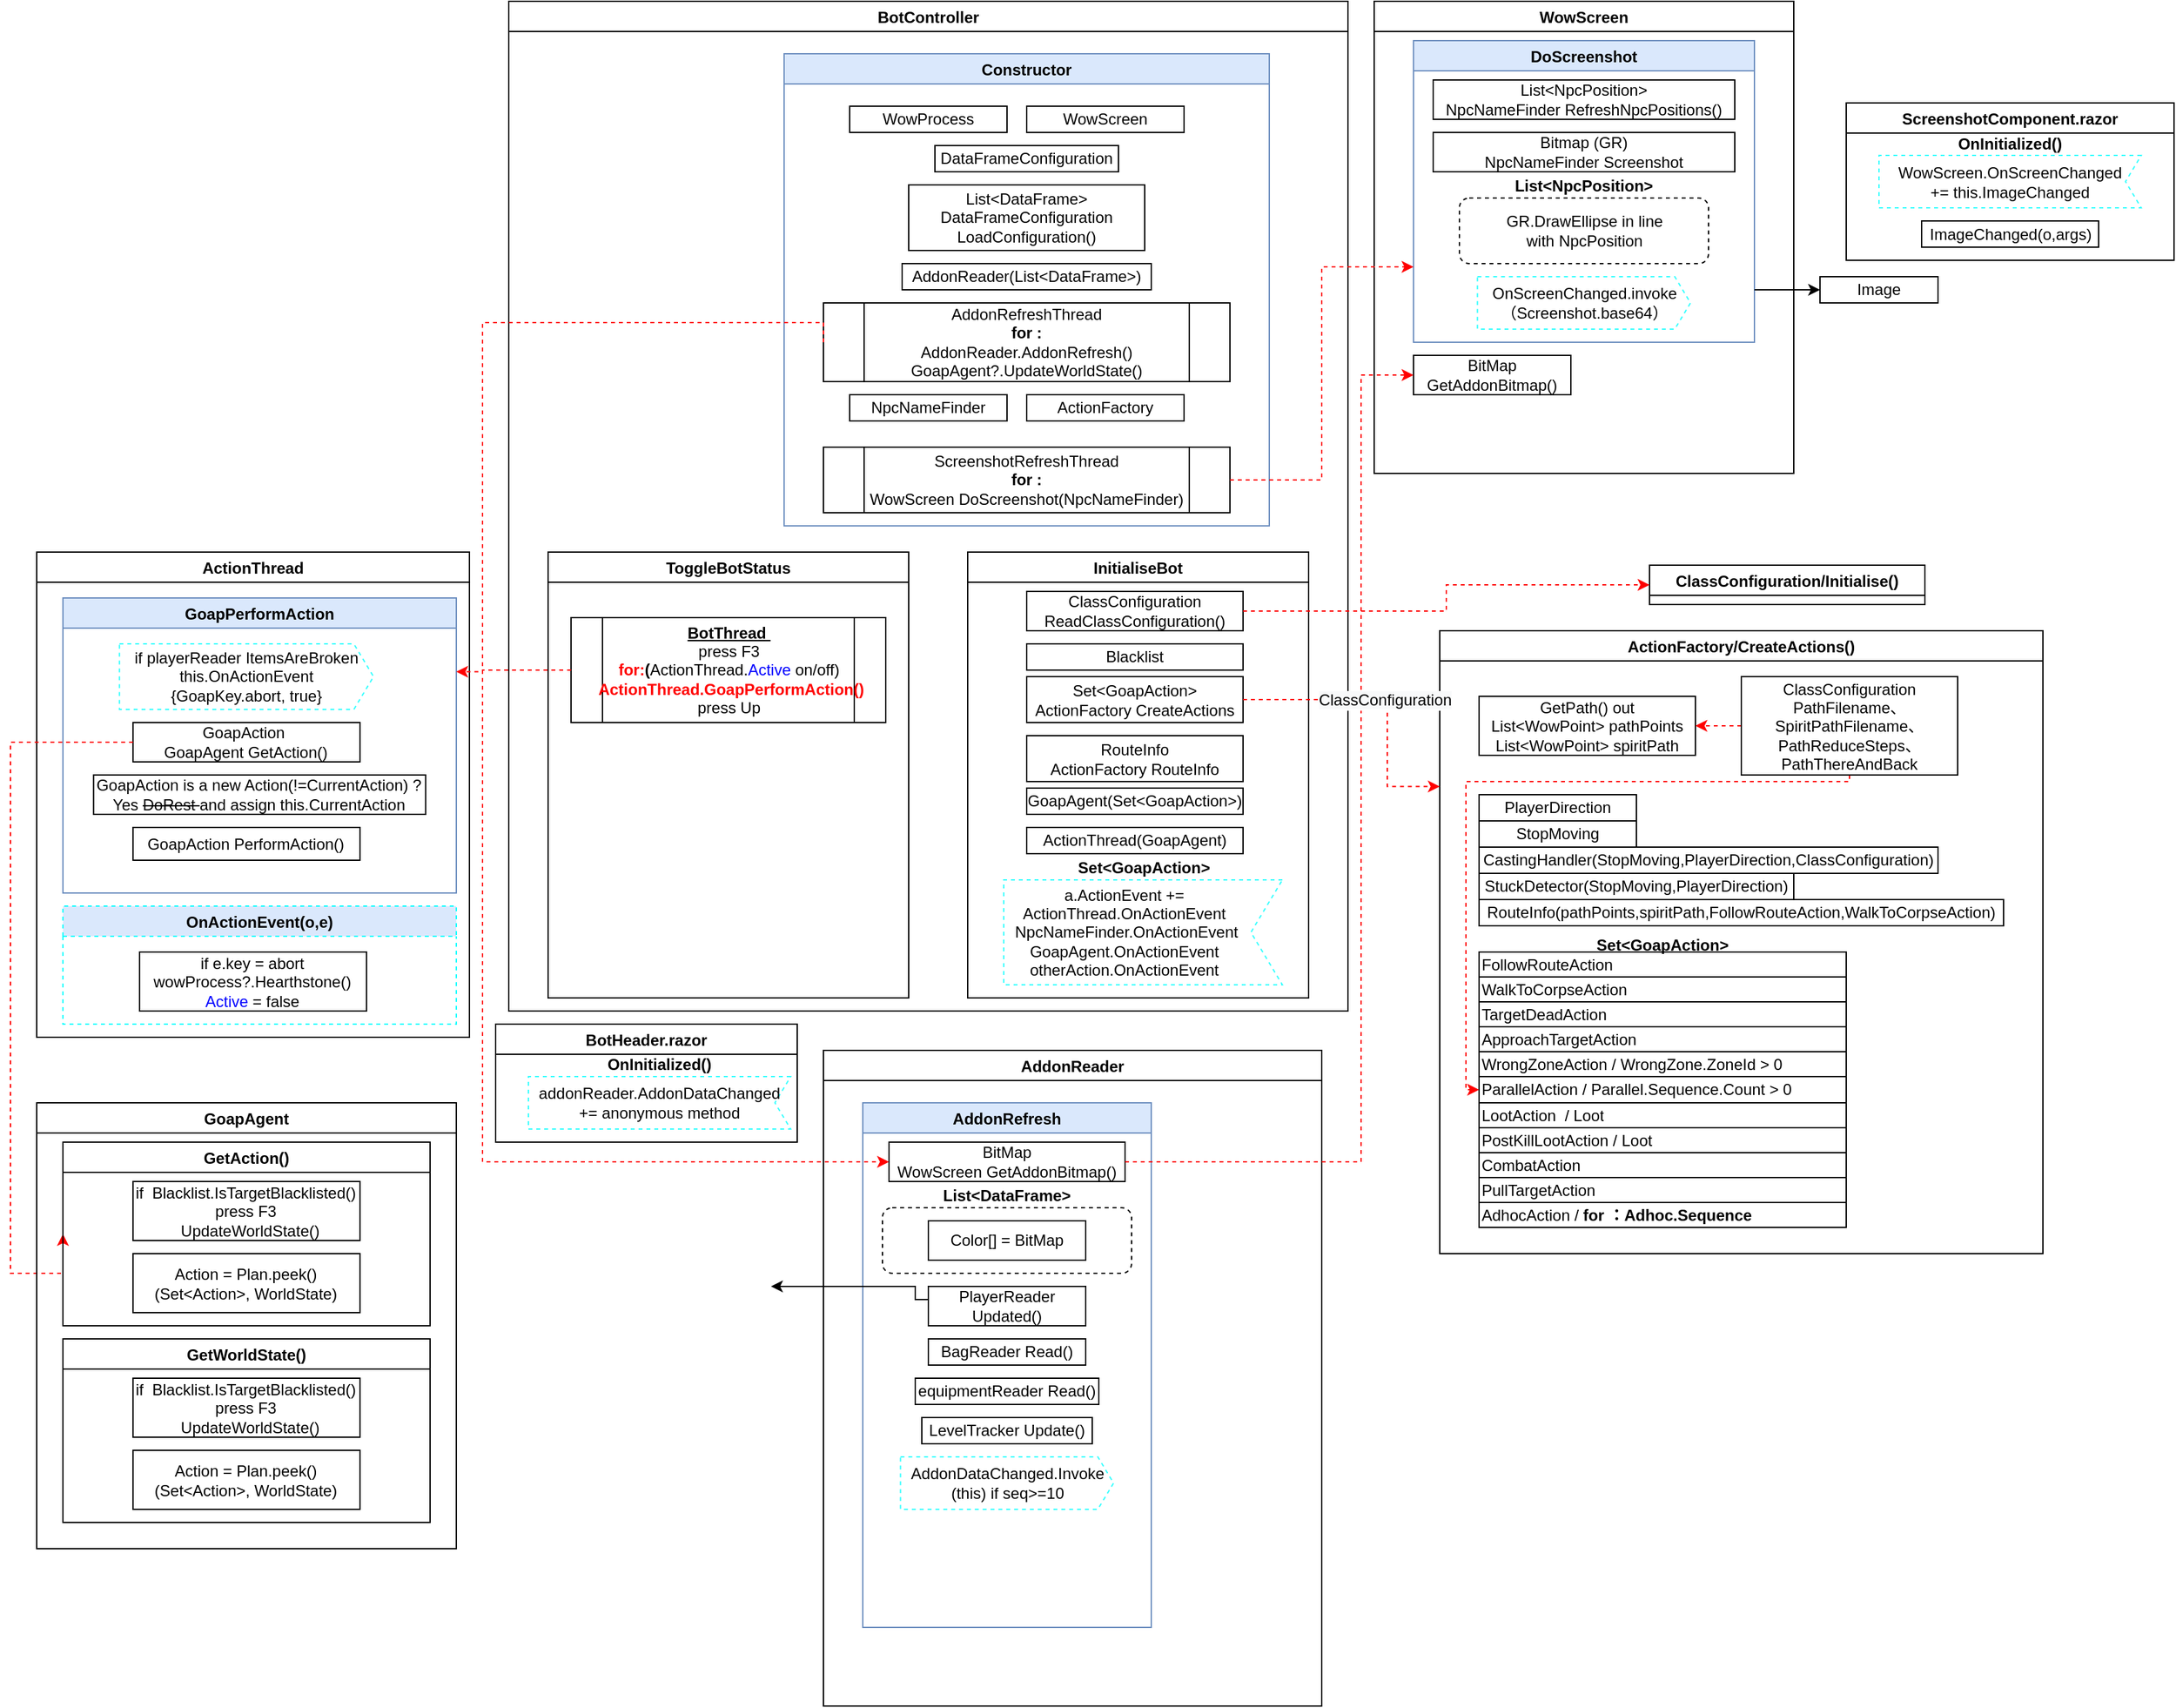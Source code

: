 <mxfile version="20.2.4" type="github">
  <diagram id="aAD4_vOi2qTQGrxeu-Le" name="Page-1">
    <mxGraphModel dx="2249" dy="762" grid="1" gridSize="10" guides="1" tooltips="1" connect="1" arrows="1" fold="1" page="1" pageScale="1" pageWidth="827" pageHeight="1169" math="0" shadow="0">
      <root>
        <mxCell id="0" />
        <mxCell id="1" parent="0" />
        <mxCell id="LIoeyiH8uazR3BOrm7db-1" value="BotController" style="swimlane;" parent="1" vertex="1">
          <mxGeometry x="-180" y="80" width="640" height="770" as="geometry" />
        </mxCell>
        <mxCell id="LIoeyiH8uazR3BOrm7db-64" value="Constructor" style="swimlane;strokeColor=#6c8ebf;fillColor=#dae8fc;" parent="LIoeyiH8uazR3BOrm7db-1" vertex="1">
          <mxGeometry x="210" y="40" width="370" height="360" as="geometry" />
        </mxCell>
        <mxCell id="LIoeyiH8uazR3BOrm7db-2" value="WowProcess" style="rounded=0;whiteSpace=wrap;html=1;" parent="LIoeyiH8uazR3BOrm7db-64" vertex="1">
          <mxGeometry x="50" y="40" width="120" height="20" as="geometry" />
        </mxCell>
        <mxCell id="LIoeyiH8uazR3BOrm7db-3" value="WowScreen" style="rounded=0;whiteSpace=wrap;html=1;" parent="LIoeyiH8uazR3BOrm7db-64" vertex="1">
          <mxGeometry x="185" y="40" width="120" height="20" as="geometry" />
        </mxCell>
        <mxCell id="LIoeyiH8uazR3BOrm7db-7" value="List&amp;lt;DataFrame&amp;gt;&lt;br&gt;DataFrameConfiguration&lt;br&gt;LoadConfiguration()" style="rounded=0;whiteSpace=wrap;html=1;" parent="LIoeyiH8uazR3BOrm7db-64" vertex="1">
          <mxGeometry x="95" y="100" width="180" height="50" as="geometry" />
        </mxCell>
        <mxCell id="LIoeyiH8uazR3BOrm7db-9" value="AddonReader(List&amp;lt;DataFrame&amp;gt;)" style="rounded=0;whiteSpace=wrap;html=1;" parent="LIoeyiH8uazR3BOrm7db-64" vertex="1">
          <mxGeometry x="90" y="160" width="190" height="20" as="geometry" />
        </mxCell>
        <mxCell id="LIoeyiH8uazR3BOrm7db-12" value="NpcNameFinder" style="rounded=0;whiteSpace=wrap;html=1;" parent="LIoeyiH8uazR3BOrm7db-64" vertex="1">
          <mxGeometry x="50" y="260" width="120" height="20" as="geometry" />
        </mxCell>
        <mxCell id="LIoeyiH8uazR3BOrm7db-13" value="DataFrameConfiguration" style="rounded=0;whiteSpace=wrap;html=1;" parent="LIoeyiH8uazR3BOrm7db-64" vertex="1">
          <mxGeometry x="115" y="70" width="140" height="20" as="geometry" />
        </mxCell>
        <mxCell id="LIoeyiH8uazR3BOrm7db-14" value="ActionFactory" style="rounded=0;whiteSpace=wrap;html=1;" parent="LIoeyiH8uazR3BOrm7db-64" vertex="1">
          <mxGeometry x="185" y="260" width="120" height="20" as="geometry" />
        </mxCell>
        <mxCell id="LIoeyiH8uazR3BOrm7db-19" value="ScreenshotRefreshThread&lt;br&gt;&lt;b&gt;for :&lt;/b&gt;&lt;br&gt;WowScreen&amp;nbsp;DoScreenshot(NpcNameFinder)" style="shape=process;whiteSpace=wrap;html=1;backgroundOutline=1;" parent="LIoeyiH8uazR3BOrm7db-64" vertex="1">
          <mxGeometry x="30" y="300" width="310" height="50" as="geometry" />
        </mxCell>
        <mxCell id="LIoeyiH8uazR3BOrm7db-21" value="AddonRefreshThread&lt;br&gt;&lt;b&gt;for :&lt;br&gt;&lt;/b&gt;AddonReader.AddonRefresh()&lt;br&gt;GoapAgent?.UpdateWorldState()" style="shape=process;whiteSpace=wrap;html=1;backgroundOutline=1;" parent="LIoeyiH8uazR3BOrm7db-64" vertex="1">
          <mxGeometry x="30" y="190" width="310" height="60" as="geometry" />
        </mxCell>
        <mxCell id="LIoeyiH8uazR3BOrm7db-65" value="InitialiseBot" style="swimlane;strokeColor=#000000;" parent="LIoeyiH8uazR3BOrm7db-1" vertex="1">
          <mxGeometry x="350" y="420" width="260" height="340" as="geometry" />
        </mxCell>
        <mxCell id="LIoeyiH8uazR3BOrm7db-66" value="ClassConfiguration&lt;br&gt;ReadClassConfiguration()" style="rounded=0;whiteSpace=wrap;html=1;" parent="LIoeyiH8uazR3BOrm7db-65" vertex="1">
          <mxGeometry x="45" y="30" width="165" height="30" as="geometry" />
        </mxCell>
        <mxCell id="LIoeyiH8uazR3BOrm7db-80" value="Blacklist" style="rounded=0;whiteSpace=wrap;html=1;" parent="LIoeyiH8uazR3BOrm7db-65" vertex="1">
          <mxGeometry x="45" y="70" width="165" height="20" as="geometry" />
        </mxCell>
        <mxCell id="LIoeyiH8uazR3BOrm7db-81" value="Set&amp;lt;GoapAction&amp;gt;&lt;br&gt;ActionFactory&amp;nbsp;CreateActions" style="rounded=0;whiteSpace=wrap;html=1;" parent="LIoeyiH8uazR3BOrm7db-65" vertex="1">
          <mxGeometry x="45" y="95" width="165" height="35" as="geometry" />
        </mxCell>
        <mxCell id="LIoeyiH8uazR3BOrm7db-82" value="RouteInfo&lt;br&gt;ActionFactory&amp;nbsp;RouteInfo" style="rounded=0;whiteSpace=wrap;html=1;" parent="LIoeyiH8uazR3BOrm7db-65" vertex="1">
          <mxGeometry x="45" y="140" width="165" height="35" as="geometry" />
        </mxCell>
        <mxCell id="LIoeyiH8uazR3BOrm7db-83" value="GoapAgent(Set&amp;lt;GoapAction&amp;gt;)" style="rounded=0;whiteSpace=wrap;html=1;" parent="LIoeyiH8uazR3BOrm7db-65" vertex="1">
          <mxGeometry x="45" y="180" width="165" height="20" as="geometry" />
        </mxCell>
        <mxCell id="LIoeyiH8uazR3BOrm7db-84" value="ActionThread(GoapAgent)" style="rounded=0;whiteSpace=wrap;html=1;" parent="LIoeyiH8uazR3BOrm7db-65" vertex="1">
          <mxGeometry x="45" y="210" width="165" height="20" as="geometry" />
        </mxCell>
        <mxCell id="LIoeyiH8uazR3BOrm7db-86" value="Set&lt;GoapAction&gt;" style="shape=mxgraph.sysml.accEvent;flipH=1;whiteSpace=wrap;align=center;dashed=1;verticalAlign=bottom;labelPosition=center;verticalLabelPosition=top;fontStyle=1;strokeColor=#33FFFF;" parent="LIoeyiH8uazR3BOrm7db-65" vertex="1">
          <mxGeometry x="27.5" y="250" width="212.5" height="80" as="geometry" />
        </mxCell>
        <mxCell id="LIoeyiH8uazR3BOrm7db-88" value="a.ActionEvent +=&lt;br&gt;ActionThread.OnActionEvent&lt;br&gt;&amp;nbsp;NpcNameFinder.OnActionEvent&lt;br&gt;GoapAgent.OnActionEvent&lt;br&gt;otherAction.OnActionEvent" style="text;html=1;strokeColor=none;fillColor=none;align=center;verticalAlign=middle;whiteSpace=wrap;rounded=0;" parent="LIoeyiH8uazR3BOrm7db-65" vertex="1">
          <mxGeometry x="27.5" y="250" width="182.5" height="80" as="geometry" />
        </mxCell>
        <mxCell id="LIoeyiH8uazR3BOrm7db-174" value="ToggleBotStatus" style="swimlane;strokeColor=#000000;" parent="LIoeyiH8uazR3BOrm7db-1" vertex="1">
          <mxGeometry x="30" y="420" width="275" height="340" as="geometry" />
        </mxCell>
        <mxCell id="LIoeyiH8uazR3BOrm7db-175" value="&lt;u&gt;&lt;b&gt;BotThread&amp;nbsp;&lt;/b&gt;&lt;/u&gt;&lt;br&gt;press F3&lt;br&gt;&lt;b&gt;&lt;font color=&quot;#ff0000&quot;&gt;for:&lt;/font&gt;(&lt;/b&gt;ActionThread.&lt;font color=&quot;#0000ff&quot;&gt;Active &lt;/font&gt;on/off)&lt;b&gt;&lt;br&gt;&lt;font color=&quot;#ff0000&quot;&gt;&amp;nbsp;&lt;/font&gt;&lt;/b&gt;&lt;font color=&quot;#ff0000&quot;&gt;&lt;b&gt;ActionThread.GoapPerformAction()&lt;br&gt;&lt;/b&gt;&lt;/font&gt;press Up" style="shape=process;whiteSpace=wrap;html=1;backgroundOutline=1;" parent="LIoeyiH8uazR3BOrm7db-174" vertex="1">
          <mxGeometry x="17.5" y="50" width="240" height="80" as="geometry" />
        </mxCell>
        <mxCell id="LIoeyiH8uazR3BOrm7db-18" value="WowScreen" style="swimlane;startSize=23;" parent="1" vertex="1">
          <mxGeometry x="480" y="80" width="320" height="360" as="geometry" />
        </mxCell>
        <mxCell id="LIoeyiH8uazR3BOrm7db-34" value="DoScreenshot" style="swimlane;strokeColor=#6c8ebf;fillColor=#dae8fc;" parent="LIoeyiH8uazR3BOrm7db-18" vertex="1">
          <mxGeometry x="30" y="30" width="260" height="230" as="geometry" />
        </mxCell>
        <mxCell id="LIoeyiH8uazR3BOrm7db-35" value="List&amp;lt;NpcPosition&amp;gt;&lt;br&gt;NpcNameFinder&amp;nbsp;RefreshNpcPositions()" style="rounded=0;whiteSpace=wrap;html=1;" parent="LIoeyiH8uazR3BOrm7db-34" vertex="1">
          <mxGeometry x="15" y="30" width="230" height="30" as="geometry" />
        </mxCell>
        <mxCell id="LIoeyiH8uazR3BOrm7db-36" value="Bitmap (GR)&lt;br&gt;NpcNameFinder&amp;nbsp;Screenshot" style="rounded=0;whiteSpace=wrap;html=1;" parent="LIoeyiH8uazR3BOrm7db-34" vertex="1">
          <mxGeometry x="15" y="70" width="230" height="30" as="geometry" />
        </mxCell>
        <mxCell id="LIoeyiH8uazR3BOrm7db-37" value="List&amp;lt;NpcPosition&amp;gt;" style="rounded=1;whiteSpace=wrap;html=1;labelPosition=center;verticalLabelPosition=top;align=center;verticalAlign=bottom;fontStyle=1;dashed=1;" parent="LIoeyiH8uazR3BOrm7db-34" vertex="1">
          <mxGeometry x="35" y="120" width="190" height="50" as="geometry" />
        </mxCell>
        <mxCell id="LIoeyiH8uazR3BOrm7db-38" value="GR.DrawEllipse in line with NpcPosition" style="text;html=1;strokeColor=none;fillColor=none;align=center;verticalAlign=middle;whiteSpace=wrap;rounded=0;dashed=1;" parent="LIoeyiH8uazR3BOrm7db-34" vertex="1">
          <mxGeometry x="62.5" y="130" width="135" height="30" as="geometry" />
        </mxCell>
        <mxCell id="LIoeyiH8uazR3BOrm7db-39" value="OnScreenChanged.invoke&#xa;（Screenshot.base64）" style="shape=mxgraph.sysml.sendSigAct;whiteSpace=wrap;align=center;dashed=1;strokeColor=#33FFFF;" parent="LIoeyiH8uazR3BOrm7db-34" vertex="1">
          <mxGeometry x="48.75" y="180" width="162.5" height="40" as="geometry" />
        </mxCell>
        <mxCell id="LIoeyiH8uazR3BOrm7db-49" value="BitMap &lt;br&gt;GetAddonBitmap()" style="whiteSpace=wrap;html=1;strokeColor=#000000;" parent="LIoeyiH8uazR3BOrm7db-18" vertex="1">
          <mxGeometry x="30" y="270" width="120" height="30" as="geometry" />
        </mxCell>
        <mxCell id="LIoeyiH8uazR3BOrm7db-29" value="ScreenshotComponent.razor" style="swimlane;" parent="1" vertex="1">
          <mxGeometry x="840" y="157.5" width="250" height="120" as="geometry" />
        </mxCell>
        <mxCell id="LIoeyiH8uazR3BOrm7db-27" value="OnInitialized()" style="shape=mxgraph.sysml.accEvent;flipH=1;whiteSpace=wrap;align=center;dashed=1;verticalAlign=bottom;labelPosition=center;verticalLabelPosition=top;fontStyle=1;strokeColor=#33FFFF;" parent="LIoeyiH8uazR3BOrm7db-29" vertex="1">
          <mxGeometry x="25" y="40" width="200" height="40" as="geometry" />
        </mxCell>
        <mxCell id="LIoeyiH8uazR3BOrm7db-30" value="WowScreen.OnScreenChanged&lt;br&gt;+= this.ImageChanged" style="text;html=1;strokeColor=none;fillColor=none;align=center;verticalAlign=middle;whiteSpace=wrap;rounded=0;" parent="LIoeyiH8uazR3BOrm7db-29" vertex="1">
          <mxGeometry x="45" y="45" width="160" height="30" as="geometry" />
        </mxCell>
        <mxCell id="LIoeyiH8uazR3BOrm7db-31" value="ImageChanged(o,args)" style="rounded=0;whiteSpace=wrap;html=1;" parent="LIoeyiH8uazR3BOrm7db-29" vertex="1">
          <mxGeometry x="57.5" y="90" width="135" height="20" as="geometry" />
        </mxCell>
        <mxCell id="LIoeyiH8uazR3BOrm7db-32" style="edgeStyle=orthogonalEdgeStyle;rounded=0;orthogonalLoop=1;jettySize=auto;html=1;exitX=1;exitY=0.5;exitDx=0;exitDy=0;entryX=0;entryY=0.75;entryDx=0;entryDy=0;strokeColor=#FF0000;dashed=1;" parent="1" source="LIoeyiH8uazR3BOrm7db-19" target="LIoeyiH8uazR3BOrm7db-34" edge="1">
          <mxGeometry relative="1" as="geometry">
            <mxPoint x="540" y="425" as="targetPoint" />
          </mxGeometry>
        </mxCell>
        <mxCell id="LIoeyiH8uazR3BOrm7db-40" value="Image" style="rounded=0;whiteSpace=wrap;html=1;" parent="1" vertex="1">
          <mxGeometry x="820" y="290" width="90" height="20" as="geometry" />
        </mxCell>
        <mxCell id="LIoeyiH8uazR3BOrm7db-41" style="edgeStyle=orthogonalEdgeStyle;rounded=0;orthogonalLoop=1;jettySize=auto;html=1;entryX=0;entryY=0.5;entryDx=0;entryDy=0;" parent="1" target="LIoeyiH8uazR3BOrm7db-40" edge="1">
          <mxGeometry relative="1" as="geometry">
            <mxPoint x="770" y="300" as="sourcePoint" />
            <Array as="points">
              <mxPoint x="800" y="300" />
              <mxPoint x="800" y="300" />
            </Array>
          </mxGeometry>
        </mxCell>
        <mxCell id="LIoeyiH8uazR3BOrm7db-42" value="AddonReader" style="swimlane;strokeColor=#000000;" parent="1" vertex="1">
          <mxGeometry x="60" y="880" width="380" height="500" as="geometry" />
        </mxCell>
        <mxCell id="LIoeyiH8uazR3BOrm7db-43" value="AddonRefresh" style="swimlane;strokeColor=#6c8ebf;fillColor=#dae8fc;" parent="LIoeyiH8uazR3BOrm7db-42" vertex="1">
          <mxGeometry x="30" y="40" width="220" height="400" as="geometry" />
        </mxCell>
        <mxCell id="LIoeyiH8uazR3BOrm7db-44" value="BitMap&lt;br&gt;WowScreen GetAddonBitmap()" style="whiteSpace=wrap;html=1;strokeColor=#000000;" parent="LIoeyiH8uazR3BOrm7db-43" vertex="1">
          <mxGeometry x="20" y="30" width="180" height="30" as="geometry" />
        </mxCell>
        <mxCell id="LIoeyiH8uazR3BOrm7db-46" value="List&amp;lt;DataFrame&amp;gt;" style="rounded=1;whiteSpace=wrap;html=1;labelPosition=center;verticalLabelPosition=top;align=center;verticalAlign=bottom;fontStyle=1;dashed=1;" parent="LIoeyiH8uazR3BOrm7db-43" vertex="1">
          <mxGeometry x="15" y="80" width="190" height="50" as="geometry" />
        </mxCell>
        <mxCell id="LIoeyiH8uazR3BOrm7db-45" value="Color[] = BitMap" style="whiteSpace=wrap;html=1;strokeColor=#000000;" parent="LIoeyiH8uazR3BOrm7db-43" vertex="1">
          <mxGeometry x="50" y="90" width="120" height="30" as="geometry" />
        </mxCell>
        <mxCell id="LIoeyiH8uazR3BOrm7db-47" value="PlayerReader&lt;br&gt;Updated()" style="whiteSpace=wrap;html=1;strokeColor=#000000;" parent="LIoeyiH8uazR3BOrm7db-43" vertex="1">
          <mxGeometry x="50" y="140" width="120" height="30" as="geometry" />
        </mxCell>
        <mxCell id="LIoeyiH8uazR3BOrm7db-52" value="BagReader Read()" style="whiteSpace=wrap;html=1;strokeColor=#000000;" parent="LIoeyiH8uazR3BOrm7db-43" vertex="1">
          <mxGeometry x="50" y="180" width="120" height="20" as="geometry" />
        </mxCell>
        <mxCell id="LIoeyiH8uazR3BOrm7db-53" value="equipmentReader Read()" style="whiteSpace=wrap;html=1;strokeColor=#000000;" parent="LIoeyiH8uazR3BOrm7db-43" vertex="1">
          <mxGeometry x="40" y="210" width="140" height="20" as="geometry" />
        </mxCell>
        <mxCell id="LIoeyiH8uazR3BOrm7db-54" value="LevelTracker Update()" style="whiteSpace=wrap;html=1;strokeColor=#000000;" parent="LIoeyiH8uazR3BOrm7db-43" vertex="1">
          <mxGeometry x="45" y="240" width="130" height="20" as="geometry" />
        </mxCell>
        <mxCell id="LIoeyiH8uazR3BOrm7db-57" value="AddonDataChanged.Invoke&#xa;(this) if seq&gt;=10" style="shape=mxgraph.sysml.sendSigAct;whiteSpace=wrap;align=center;dashed=1;strokeColor=#33FFFF;" parent="LIoeyiH8uazR3BOrm7db-43" vertex="1">
          <mxGeometry x="28.75" y="270" width="162.5" height="40" as="geometry" />
        </mxCell>
        <mxCell id="LIoeyiH8uazR3BOrm7db-48" style="edgeStyle=orthogonalEdgeStyle;rounded=0;orthogonalLoop=1;jettySize=auto;html=1;exitX=0;exitY=0.5;exitDx=0;exitDy=0;" parent="1" source="LIoeyiH8uazR3BOrm7db-47" edge="1">
          <mxGeometry relative="1" as="geometry">
            <mxPoint x="20" y="1060" as="targetPoint" />
            <Array as="points">
              <mxPoint x="140" y="1070" />
              <mxPoint x="130" y="1070" />
              <mxPoint x="130" y="1060" />
            </Array>
          </mxGeometry>
        </mxCell>
        <mxCell id="LIoeyiH8uazR3BOrm7db-50" style="edgeStyle=orthogonalEdgeStyle;rounded=0;orthogonalLoop=1;jettySize=auto;html=1;exitX=1;exitY=0.5;exitDx=0;exitDy=0;entryX=0;entryY=0.5;entryDx=0;entryDy=0;dashed=1;strokeColor=#FF0000;" parent="1" source="LIoeyiH8uazR3BOrm7db-44" target="LIoeyiH8uazR3BOrm7db-49" edge="1">
          <mxGeometry relative="1" as="geometry">
            <Array as="points">
              <mxPoint x="470" y="965" />
              <mxPoint x="470" y="365" />
            </Array>
          </mxGeometry>
        </mxCell>
        <mxCell id="LIoeyiH8uazR3BOrm7db-51" style="edgeStyle=orthogonalEdgeStyle;rounded=0;orthogonalLoop=1;jettySize=auto;html=1;exitX=0;exitY=0.5;exitDx=0;exitDy=0;entryX=0;entryY=0.5;entryDx=0;entryDy=0;dashed=1;strokeColor=#FF0000;" parent="1" source="LIoeyiH8uazR3BOrm7db-21" target="LIoeyiH8uazR3BOrm7db-44" edge="1">
          <mxGeometry relative="1" as="geometry">
            <Array as="points">
              <mxPoint x="-200" y="325" />
              <mxPoint x="-200" y="965" />
            </Array>
          </mxGeometry>
        </mxCell>
        <mxCell id="LIoeyiH8uazR3BOrm7db-58" value="BotHeader.razor" style="swimlane;" parent="1" vertex="1">
          <mxGeometry x="-190" y="860" width="230" height="90" as="geometry" />
        </mxCell>
        <mxCell id="LIoeyiH8uazR3BOrm7db-59" value="OnInitialized()" style="shape=mxgraph.sysml.accEvent;flipH=1;whiteSpace=wrap;align=center;dashed=1;verticalAlign=bottom;labelPosition=center;verticalLabelPosition=top;fontStyle=1;strokeColor=#33FFFF;" parent="LIoeyiH8uazR3BOrm7db-58" vertex="1">
          <mxGeometry x="25" y="40" width="200" height="40" as="geometry" />
        </mxCell>
        <mxCell id="LIoeyiH8uazR3BOrm7db-60" value="addonReader.AddonDataChanged&lt;br&gt;+=&amp;nbsp;anonymous method" style="text;html=1;strokeColor=none;fillColor=none;align=center;verticalAlign=middle;whiteSpace=wrap;rounded=0;" parent="LIoeyiH8uazR3BOrm7db-58" vertex="1">
          <mxGeometry x="45" y="45" width="160" height="30" as="geometry" />
        </mxCell>
        <mxCell id="LIoeyiH8uazR3BOrm7db-89" value="ClassConfiguration/Initialise()" style="swimlane;" parent="1" vertex="1" collapsed="1">
          <mxGeometry x="690" y="510" width="210" height="30" as="geometry">
            <mxRectangle x="-290" y="700" width="250" height="180" as="alternateBounds" />
          </mxGeometry>
        </mxCell>
        <mxCell id="LIoeyiH8uazR3BOrm7db-92" style="edgeStyle=orthogonalEdgeStyle;rounded=0;orthogonalLoop=1;jettySize=auto;html=1;exitX=1;exitY=0.5;exitDx=0;exitDy=0;entryX=0;entryY=0.5;entryDx=0;entryDy=0;dashed=1;strokeColor=#FF0000;" parent="1" source="LIoeyiH8uazR3BOrm7db-66" target="LIoeyiH8uazR3BOrm7db-89" edge="1">
          <mxGeometry relative="1" as="geometry" />
        </mxCell>
        <mxCell id="LIoeyiH8uazR3BOrm7db-93" value="ActionFactory/CreateActions()" style="swimlane;" parent="1" vertex="1">
          <mxGeometry x="530" y="560" width="460" height="475" as="geometry">
            <mxRectangle x="480" y="555" width="210" height="30" as="alternateBounds" />
          </mxGeometry>
        </mxCell>
        <mxCell id="LIoeyiH8uazR3BOrm7db-95" value="" style="shape=table;startSize=0;container=1;collapsible=0;childLayout=tableLayout;strokeColor=#000000;align=left;" parent="LIoeyiH8uazR3BOrm7db-93" vertex="1">
          <mxGeometry x="30" y="245" width="280" height="210" as="geometry" />
        </mxCell>
        <mxCell id="LIoeyiH8uazR3BOrm7db-96" value="" style="shape=tableRow;horizontal=0;startSize=0;swimlaneHead=0;swimlaneBody=0;top=0;left=0;bottom=0;right=0;collapsible=0;dropTarget=0;fillColor=none;points=[[0,0.5],[1,0.5]];portConstraint=eastwest;strokeColor=#000000;" parent="LIoeyiH8uazR3BOrm7db-95" vertex="1">
          <mxGeometry width="280" height="19" as="geometry" />
        </mxCell>
        <mxCell id="LIoeyiH8uazR3BOrm7db-97" value="FollowRouteAction" style="shape=partialRectangle;html=1;whiteSpace=wrap;connectable=0;overflow=hidden;fillColor=none;top=0;left=0;bottom=0;right=0;pointerEvents=1;strokeColor=#000000;align=left;" parent="LIoeyiH8uazR3BOrm7db-96" vertex="1">
          <mxGeometry width="280" height="19" as="geometry">
            <mxRectangle width="280" height="19" as="alternateBounds" />
          </mxGeometry>
        </mxCell>
        <mxCell id="LIoeyiH8uazR3BOrm7db-98" value="" style="shape=tableRow;horizontal=0;startSize=0;swimlaneHead=0;swimlaneBody=0;top=0;left=0;bottom=0;right=0;collapsible=0;dropTarget=0;fillColor=none;points=[[0,0.5],[1,0.5]];portConstraint=eastwest;strokeColor=#000000;" parent="LIoeyiH8uazR3BOrm7db-95" vertex="1">
          <mxGeometry y="19" width="280" height="19" as="geometry" />
        </mxCell>
        <mxCell id="LIoeyiH8uazR3BOrm7db-99" value="WalkToCorpseAction" style="shape=partialRectangle;html=1;whiteSpace=wrap;connectable=0;overflow=hidden;fillColor=none;top=0;left=0;bottom=0;right=0;pointerEvents=1;strokeColor=#000000;align=left;" parent="LIoeyiH8uazR3BOrm7db-98" vertex="1">
          <mxGeometry width="280" height="19" as="geometry">
            <mxRectangle width="280" height="19" as="alternateBounds" />
          </mxGeometry>
        </mxCell>
        <mxCell id="LIoeyiH8uazR3BOrm7db-100" value="" style="shape=tableRow;horizontal=0;startSize=0;swimlaneHead=0;swimlaneBody=0;top=0;left=0;bottom=0;right=0;collapsible=0;dropTarget=0;fillColor=none;points=[[0,0.5],[1,0.5]];portConstraint=eastwest;strokeColor=#000000;" parent="LIoeyiH8uazR3BOrm7db-95" vertex="1">
          <mxGeometry y="38" width="280" height="19" as="geometry" />
        </mxCell>
        <mxCell id="LIoeyiH8uazR3BOrm7db-101" value="TargetDeadAction" style="shape=partialRectangle;html=1;whiteSpace=wrap;connectable=0;overflow=hidden;fillColor=none;top=0;left=0;bottom=0;right=0;pointerEvents=1;strokeColor=#000000;align=left;" parent="LIoeyiH8uazR3BOrm7db-100" vertex="1">
          <mxGeometry width="280" height="19" as="geometry">
            <mxRectangle width="280" height="19" as="alternateBounds" />
          </mxGeometry>
        </mxCell>
        <mxCell id="LIoeyiH8uazR3BOrm7db-102" value="" style="shape=tableRow;horizontal=0;startSize=0;swimlaneHead=0;swimlaneBody=0;top=0;left=0;bottom=0;right=0;collapsible=0;dropTarget=0;fillColor=none;points=[[0,0.5],[1,0.5]];portConstraint=eastwest;strokeColor=#000000;" parent="LIoeyiH8uazR3BOrm7db-95" vertex="1">
          <mxGeometry y="57" width="280" height="19" as="geometry" />
        </mxCell>
        <mxCell id="LIoeyiH8uazR3BOrm7db-103" value="ApproachTargetAction" style="shape=partialRectangle;html=1;whiteSpace=wrap;connectable=0;overflow=hidden;fillColor=none;top=0;left=0;bottom=0;right=0;pointerEvents=1;strokeColor=#000000;align=left;" parent="LIoeyiH8uazR3BOrm7db-102" vertex="1">
          <mxGeometry width="280" height="19" as="geometry">
            <mxRectangle width="280" height="19" as="alternateBounds" />
          </mxGeometry>
        </mxCell>
        <mxCell id="LIoeyiH8uazR3BOrm7db-104" value="" style="shape=tableRow;horizontal=0;startSize=0;swimlaneHead=0;swimlaneBody=0;top=0;left=0;bottom=0;right=0;collapsible=0;dropTarget=0;fillColor=none;points=[[0,0.5],[1,0.5]];portConstraint=eastwest;strokeColor=#000000;" parent="LIoeyiH8uazR3BOrm7db-95" vertex="1">
          <mxGeometry y="76" width="280" height="19" as="geometry" />
        </mxCell>
        <mxCell id="LIoeyiH8uazR3BOrm7db-105" value="WrongZoneAction /&amp;nbsp;WrongZone.ZoneId &amp;gt; 0" style="shape=partialRectangle;html=1;whiteSpace=wrap;connectable=0;overflow=hidden;fillColor=none;top=0;left=0;bottom=0;right=0;pointerEvents=1;strokeColor=#000000;align=left;" parent="LIoeyiH8uazR3BOrm7db-104" vertex="1">
          <mxGeometry width="280" height="19" as="geometry">
            <mxRectangle width="280" height="19" as="alternateBounds" />
          </mxGeometry>
        </mxCell>
        <mxCell id="LIoeyiH8uazR3BOrm7db-122" style="shape=tableRow;horizontal=0;startSize=0;swimlaneHead=0;swimlaneBody=0;top=0;left=0;bottom=0;right=0;collapsible=0;dropTarget=0;fillColor=none;points=[[0,0.5],[1,0.5]];portConstraint=eastwest;strokeColor=#000000;" parent="LIoeyiH8uazR3BOrm7db-95" vertex="1">
          <mxGeometry y="95" width="280" height="20" as="geometry" />
        </mxCell>
        <mxCell id="LIoeyiH8uazR3BOrm7db-123" value="ParallelAction /&amp;nbsp;Parallel.Sequence.Count &amp;gt; 0" style="shape=partialRectangle;html=1;whiteSpace=wrap;connectable=0;overflow=hidden;fillColor=none;top=0;left=0;bottom=0;right=0;pointerEvents=1;strokeColor=#000000;align=left;" parent="LIoeyiH8uazR3BOrm7db-122" vertex="1">
          <mxGeometry width="280" height="20" as="geometry">
            <mxRectangle width="280" height="20" as="alternateBounds" />
          </mxGeometry>
        </mxCell>
        <mxCell id="LIoeyiH8uazR3BOrm7db-124" style="shape=tableRow;horizontal=0;startSize=0;swimlaneHead=0;swimlaneBody=0;top=0;left=0;bottom=0;right=0;collapsible=0;dropTarget=0;fillColor=none;points=[[0,0.5],[1,0.5]];portConstraint=eastwest;strokeColor=#000000;" parent="LIoeyiH8uazR3BOrm7db-95" vertex="1">
          <mxGeometry y="115" width="280" height="19" as="geometry" />
        </mxCell>
        <mxCell id="LIoeyiH8uazR3BOrm7db-125" value="LootAction&amp;nbsp; / Loot" style="shape=partialRectangle;html=1;whiteSpace=wrap;connectable=0;overflow=hidden;fillColor=none;top=0;left=0;bottom=0;right=0;pointerEvents=1;strokeColor=#000000;align=left;" parent="LIoeyiH8uazR3BOrm7db-124" vertex="1">
          <mxGeometry width="280" height="19" as="geometry">
            <mxRectangle width="280" height="19" as="alternateBounds" />
          </mxGeometry>
        </mxCell>
        <mxCell id="LIoeyiH8uazR3BOrm7db-126" style="shape=tableRow;horizontal=0;startSize=0;swimlaneHead=0;swimlaneBody=0;top=0;left=0;bottom=0;right=0;collapsible=0;dropTarget=0;fillColor=none;points=[[0,0.5],[1,0.5]];portConstraint=eastwest;strokeColor=#000000;" parent="LIoeyiH8uazR3BOrm7db-95" vertex="1">
          <mxGeometry y="134" width="280" height="19" as="geometry" />
        </mxCell>
        <mxCell id="LIoeyiH8uazR3BOrm7db-127" value="PostKillLootAction / Loot" style="shape=partialRectangle;html=1;whiteSpace=wrap;connectable=0;overflow=hidden;fillColor=none;top=0;left=0;bottom=0;right=0;pointerEvents=1;strokeColor=#000000;align=left;" parent="LIoeyiH8uazR3BOrm7db-126" vertex="1">
          <mxGeometry width="280" height="19" as="geometry">
            <mxRectangle width="280" height="19" as="alternateBounds" />
          </mxGeometry>
        </mxCell>
        <mxCell id="LIoeyiH8uazR3BOrm7db-128" style="shape=tableRow;horizontal=0;startSize=0;swimlaneHead=0;swimlaneBody=0;top=0;left=0;bottom=0;right=0;collapsible=0;dropTarget=0;fillColor=none;points=[[0,0.5],[1,0.5]];portConstraint=eastwest;strokeColor=#000000;" parent="LIoeyiH8uazR3BOrm7db-95" vertex="1">
          <mxGeometry y="153" width="280" height="19" as="geometry" />
        </mxCell>
        <mxCell id="LIoeyiH8uazR3BOrm7db-129" value="CombatAction" style="shape=partialRectangle;html=1;whiteSpace=wrap;connectable=0;overflow=hidden;fillColor=none;top=0;left=0;bottom=0;right=0;pointerEvents=1;strokeColor=#000000;align=left;" parent="LIoeyiH8uazR3BOrm7db-128" vertex="1">
          <mxGeometry width="280" height="19" as="geometry">
            <mxRectangle width="280" height="19" as="alternateBounds" />
          </mxGeometry>
        </mxCell>
        <mxCell id="LIoeyiH8uazR3BOrm7db-130" style="shape=tableRow;horizontal=0;startSize=0;swimlaneHead=0;swimlaneBody=0;top=0;left=0;bottom=0;right=0;collapsible=0;dropTarget=0;fillColor=none;points=[[0,0.5],[1,0.5]];portConstraint=eastwest;strokeColor=#000000;" parent="LIoeyiH8uazR3BOrm7db-95" vertex="1">
          <mxGeometry y="172" width="280" height="19" as="geometry" />
        </mxCell>
        <mxCell id="LIoeyiH8uazR3BOrm7db-131" value="PullTargetAction" style="shape=partialRectangle;html=1;whiteSpace=wrap;connectable=0;overflow=hidden;fillColor=none;top=0;left=0;bottom=0;right=0;pointerEvents=1;strokeColor=#000000;align=left;" parent="LIoeyiH8uazR3BOrm7db-130" vertex="1">
          <mxGeometry width="280" height="19" as="geometry">
            <mxRectangle width="280" height="19" as="alternateBounds" />
          </mxGeometry>
        </mxCell>
        <mxCell id="LIoeyiH8uazR3BOrm7db-132" style="shape=tableRow;horizontal=0;startSize=0;swimlaneHead=0;swimlaneBody=0;top=0;left=0;bottom=0;right=0;collapsible=0;dropTarget=0;fillColor=none;points=[[0,0.5],[1,0.5]];portConstraint=eastwest;strokeColor=#000000;" parent="LIoeyiH8uazR3BOrm7db-95" vertex="1">
          <mxGeometry y="191" width="280" height="19" as="geometry" />
        </mxCell>
        <mxCell id="LIoeyiH8uazR3BOrm7db-133" value="AdhocAction / &lt;b&gt;for ：Adhoc.Sequence&lt;/b&gt;" style="shape=partialRectangle;html=1;whiteSpace=wrap;connectable=0;overflow=hidden;fillColor=none;top=0;left=0;bottom=0;right=0;pointerEvents=1;strokeColor=#000000;align=left;" parent="LIoeyiH8uazR3BOrm7db-132" vertex="1">
          <mxGeometry width="280" height="19" as="geometry">
            <mxRectangle width="280" height="19" as="alternateBounds" />
          </mxGeometry>
        </mxCell>
        <mxCell id="LIoeyiH8uazR3BOrm7db-134" value="PlayerDirection" style="rounded=0;whiteSpace=wrap;html=1;" parent="LIoeyiH8uazR3BOrm7db-93" vertex="1">
          <mxGeometry x="30" y="125" width="120" height="20" as="geometry" />
        </mxCell>
        <mxCell id="LIoeyiH8uazR3BOrm7db-135" value="StopMoving" style="rounded=0;whiteSpace=wrap;html=1;" parent="LIoeyiH8uazR3BOrm7db-93" vertex="1">
          <mxGeometry x="30" y="145" width="120" height="20" as="geometry" />
        </mxCell>
        <mxCell id="LIoeyiH8uazR3BOrm7db-136" value="CastingHandler(StopMoving,PlayerDirection,&lt;span style=&quot;&quot;&gt;ClassConfiguration&lt;/span&gt;)" style="rounded=0;whiteSpace=wrap;html=1;" parent="LIoeyiH8uazR3BOrm7db-93" vertex="1">
          <mxGeometry x="30" y="165" width="350" height="20" as="geometry" />
        </mxCell>
        <mxCell id="LIoeyiH8uazR3BOrm7db-164" value="StuckDetector(StopMoving,PlayerDirection)" style="rounded=0;whiteSpace=wrap;html=1;" parent="LIoeyiH8uazR3BOrm7db-93" vertex="1">
          <mxGeometry x="30" y="185" width="240" height="20" as="geometry" />
        </mxCell>
        <mxCell id="LIoeyiH8uazR3BOrm7db-165" value="RouteInfo(pathPoints,spiritPath,FollowRouteAction,WalkToCorpseAction)" style="rounded=0;whiteSpace=wrap;html=1;" parent="LIoeyiH8uazR3BOrm7db-93" vertex="1">
          <mxGeometry x="30" y="205" width="400" height="20" as="geometry" />
        </mxCell>
        <mxCell id="LIoeyiH8uazR3BOrm7db-167" value="GetPath() out&lt;br&gt;List&amp;lt;WowPoint&amp;gt;&amp;nbsp;pathPoints&lt;br&gt;List&amp;lt;WowPoint&amp;gt;&amp;nbsp;spiritPath" style="rounded=0;whiteSpace=wrap;html=1;" parent="LIoeyiH8uazR3BOrm7db-93" vertex="1">
          <mxGeometry x="30" y="50" width="165" height="45" as="geometry" />
        </mxCell>
        <mxCell id="LIoeyiH8uazR3BOrm7db-171" style="edgeStyle=orthogonalEdgeStyle;rounded=0;orthogonalLoop=1;jettySize=auto;html=1;exitX=0;exitY=0.5;exitDx=0;exitDy=0;entryX=1;entryY=0.5;entryDx=0;entryDy=0;dashed=1;strokeColor=#FF0000;" parent="LIoeyiH8uazR3BOrm7db-93" source="LIoeyiH8uazR3BOrm7db-168" target="LIoeyiH8uazR3BOrm7db-167" edge="1">
          <mxGeometry relative="1" as="geometry" />
        </mxCell>
        <mxCell id="LIoeyiH8uazR3BOrm7db-172" style="edgeStyle=orthogonalEdgeStyle;rounded=0;orthogonalLoop=1;jettySize=auto;html=1;exitX=0.5;exitY=1;exitDx=0;exitDy=0;entryX=0;entryY=0.5;entryDx=0;entryDy=0;dashed=1;strokeColor=#FF0000;" parent="LIoeyiH8uazR3BOrm7db-93" source="LIoeyiH8uazR3BOrm7db-168" target="LIoeyiH8uazR3BOrm7db-122" edge="1">
          <mxGeometry relative="1" as="geometry">
            <Array as="points">
              <mxPoint x="313" y="115" />
              <mxPoint x="20" y="115" />
              <mxPoint x="20" y="350" />
            </Array>
          </mxGeometry>
        </mxCell>
        <mxCell id="LIoeyiH8uazR3BOrm7db-168" value="ClassConfiguration&lt;br&gt;PathFilename、SpiritPathFilename、&lt;br&gt;PathReduceSteps、&lt;br&gt;PathThereAndBack" style="rounded=0;whiteSpace=wrap;html=1;" parent="LIoeyiH8uazR3BOrm7db-93" vertex="1">
          <mxGeometry x="230" y="35" width="165" height="75" as="geometry" />
        </mxCell>
        <mxCell id="LIoeyiH8uazR3BOrm7db-173" value="&lt;b&gt;Set&amp;lt;GoapAction&amp;gt;&lt;/b&gt;" style="text;html=1;strokeColor=none;fillColor=none;align=center;verticalAlign=middle;whiteSpace=wrap;rounded=0;" parent="LIoeyiH8uazR3BOrm7db-93" vertex="1">
          <mxGeometry x="140" y="225" width="60" height="30" as="geometry" />
        </mxCell>
        <mxCell id="LIoeyiH8uazR3BOrm7db-94" value="&lt;span style=&quot;font-size: 12px; background-color: rgb(248, 249, 250);&quot;&gt;ClassConfiguration&lt;/span&gt;" style="edgeStyle=orthogonalEdgeStyle;rounded=0;orthogonalLoop=1;jettySize=auto;html=1;exitX=1;exitY=0.5;exitDx=0;exitDy=0;dashed=1;strokeColor=#FF0000;entryX=0;entryY=0.25;entryDx=0;entryDy=0;" parent="1" source="LIoeyiH8uazR3BOrm7db-81" target="LIoeyiH8uazR3BOrm7db-93" edge="1">
          <mxGeometry relative="1" as="geometry">
            <mxPoint x="480" y="583" as="targetPoint" />
            <Array as="points">
              <mxPoint x="490" y="613" />
              <mxPoint x="490" y="679" />
            </Array>
          </mxGeometry>
        </mxCell>
        <mxCell id="LIoeyiH8uazR3BOrm7db-176" value="ActionThread" style="swimlane;strokeColor=#000000;fontColor=#000000;" parent="1" vertex="1">
          <mxGeometry x="-540" y="500" width="330" height="370" as="geometry" />
        </mxCell>
        <mxCell id="LIoeyiH8uazR3BOrm7db-177" value="GoapPerformAction" style="swimlane;strokeColor=#6c8ebf;fillColor=#dae8fc;" parent="LIoeyiH8uazR3BOrm7db-176" vertex="1">
          <mxGeometry x="20" y="35" width="300" height="225" as="geometry" />
        </mxCell>
        <mxCell id="LIoeyiH8uazR3BOrm7db-178" value="if playerReader ItemsAreBroken&#xa;this.OnActionEvent&#xa;{GoapKey.abort, true}" style="shape=mxgraph.sysml.sendSigAct;whiteSpace=wrap;align=center;dashed=1;strokeColor=#33FFFF;" parent="LIoeyiH8uazR3BOrm7db-177" vertex="1">
          <mxGeometry x="43.12" y="35" width="193.75" height="50" as="geometry" />
        </mxCell>
        <mxCell id="LIoeyiH8uazR3BOrm7db-179" value="GoapAction&amp;nbsp;&lt;br&gt;GoapAgent GetAction()" style="whiteSpace=wrap;html=1;strokeColor=#000000;" parent="LIoeyiH8uazR3BOrm7db-177" vertex="1">
          <mxGeometry x="53.43" y="95" width="173.13" height="30" as="geometry" />
        </mxCell>
        <mxCell id="LIoeyiH8uazR3BOrm7db-181" value="GoapAction is a new Action(!=CurrentAction) ?&lt;br&gt;Yes &lt;strike&gt;DoRest &lt;/strike&gt;and assign this.CurrentAction" style="whiteSpace=wrap;html=1;strokeColor=#000000;" parent="LIoeyiH8uazR3BOrm7db-177" vertex="1">
          <mxGeometry x="23.35" y="135" width="253.29" height="30" as="geometry" />
        </mxCell>
        <mxCell id="LIoeyiH8uazR3BOrm7db-182" value="GoapAction PerformAction()" style="whiteSpace=wrap;html=1;strokeColor=#000000;" parent="LIoeyiH8uazR3BOrm7db-177" vertex="1">
          <mxGeometry x="53.43" y="175" width="173.13" height="25" as="geometry" />
        </mxCell>
        <mxCell id="LIoeyiH8uazR3BOrm7db-184" value="OnActionEvent(o,e)" style="swimlane;strokeColor=#00FFFF;fillColor=#dae8fc;dashed=1;" parent="LIoeyiH8uazR3BOrm7db-176" vertex="1">
          <mxGeometry x="20" y="270" width="300" height="90" as="geometry" />
        </mxCell>
        <mxCell id="LIoeyiH8uazR3BOrm7db-185" value="if e.key = abort&lt;br&gt;wowProcess?.Hearthstone()&lt;br&gt;&lt;font color=&quot;#0000ff&quot;&gt;Active &lt;/font&gt;= false" style="whiteSpace=wrap;html=1;strokeColor=#000000;" parent="LIoeyiH8uazR3BOrm7db-184" vertex="1">
          <mxGeometry x="58.43" y="35" width="173.13" height="45" as="geometry" />
        </mxCell>
        <mxCell id="LIoeyiH8uazR3BOrm7db-180" style="edgeStyle=orthogonalEdgeStyle;rounded=0;orthogonalLoop=1;jettySize=auto;html=1;exitX=0;exitY=0.5;exitDx=0;exitDy=0;dashed=1;strokeColor=#FF0000;entryX=0;entryY=0.5;entryDx=0;entryDy=0;" parent="1" source="LIoeyiH8uazR3BOrm7db-179" target="LIoeyiH8uazR3BOrm7db-187" edge="1">
          <mxGeometry relative="1" as="geometry">
            <mxPoint x="-480" y="655" as="targetPoint" />
            <Array as="points">
              <mxPoint x="-560" y="645" />
              <mxPoint x="-560" y="1050" />
            </Array>
          </mxGeometry>
        </mxCell>
        <mxCell id="LIoeyiH8uazR3BOrm7db-183" style="edgeStyle=orthogonalEdgeStyle;rounded=0;orthogonalLoop=1;jettySize=auto;html=1;exitX=0;exitY=0.5;exitDx=0;exitDy=0;dashed=1;fontColor=#FF0000;strokeColor=#FF0000;entryX=1;entryY=0.25;entryDx=0;entryDy=0;" parent="1" source="LIoeyiH8uazR3BOrm7db-175" target="LIoeyiH8uazR3BOrm7db-177" edge="1">
          <mxGeometry relative="1" as="geometry">
            <mxPoint x="-200" y="610" as="targetPoint" />
            <Array as="points">
              <mxPoint x="-200" y="590" />
              <mxPoint x="-200" y="591" />
            </Array>
          </mxGeometry>
        </mxCell>
        <mxCell id="LIoeyiH8uazR3BOrm7db-186" value="GoapAgent" style="swimlane;fontColor=#000000;strokeColor=#000000;" parent="1" vertex="1">
          <mxGeometry x="-540" y="920" width="320" height="340" as="geometry" />
        </mxCell>
        <mxCell id="LIoeyiH8uazR3BOrm7db-187" value="GetAction()" style="swimlane;fontColor=#000000;strokeColor=#000000;" parent="LIoeyiH8uazR3BOrm7db-186" vertex="1">
          <mxGeometry x="20" y="30" width="280" height="140" as="geometry" />
        </mxCell>
        <mxCell id="Z0kySEoGgwtKMhYofTn3-2" value="if&amp;nbsp;&amp;nbsp;Blacklist.IsTargetBlacklisted()&lt;br&gt;press F3&lt;br&gt;&lt;div&gt;&amp;nbsp; UpdateWorldState()&lt;/div&gt;" style="whiteSpace=wrap;html=1;strokeColor=#000000;" vertex="1" parent="LIoeyiH8uazR3BOrm7db-187">
          <mxGeometry x="53.43" y="30" width="173.13" height="45" as="geometry" />
        </mxCell>
        <mxCell id="Z0kySEoGgwtKMhYofTn3-3" value="Action = Plan.peek()&lt;br&gt;(Set&amp;lt;Action&amp;gt;, WorldState)" style="whiteSpace=wrap;html=1;strokeColor=#000000;" vertex="1" parent="LIoeyiH8uazR3BOrm7db-187">
          <mxGeometry x="53.43" y="85" width="173.13" height="45" as="geometry" />
        </mxCell>
        <mxCell id="Z0kySEoGgwtKMhYofTn3-4" value="GetWorldState()" style="swimlane;fontColor=#000000;strokeColor=#000000;startSize=23;" vertex="1" parent="LIoeyiH8uazR3BOrm7db-186">
          <mxGeometry x="20" y="180" width="280" height="140" as="geometry" />
        </mxCell>
        <mxCell id="Z0kySEoGgwtKMhYofTn3-5" value="if&amp;nbsp;&amp;nbsp;Blacklist.IsTargetBlacklisted()&lt;br&gt;press F3&lt;br&gt;&lt;div&gt;&amp;nbsp; UpdateWorldState()&lt;/div&gt;" style="whiteSpace=wrap;html=1;strokeColor=#000000;" vertex="1" parent="Z0kySEoGgwtKMhYofTn3-4">
          <mxGeometry x="53.43" y="30" width="173.13" height="45" as="geometry" />
        </mxCell>
        <mxCell id="Z0kySEoGgwtKMhYofTn3-6" value="Action = Plan.peek()&lt;br&gt;(Set&amp;lt;Action&amp;gt;, WorldState)" style="whiteSpace=wrap;html=1;strokeColor=#000000;" vertex="1" parent="Z0kySEoGgwtKMhYofTn3-4">
          <mxGeometry x="53.43" y="85" width="173.13" height="45" as="geometry" />
        </mxCell>
      </root>
    </mxGraphModel>
  </diagram>
</mxfile>

